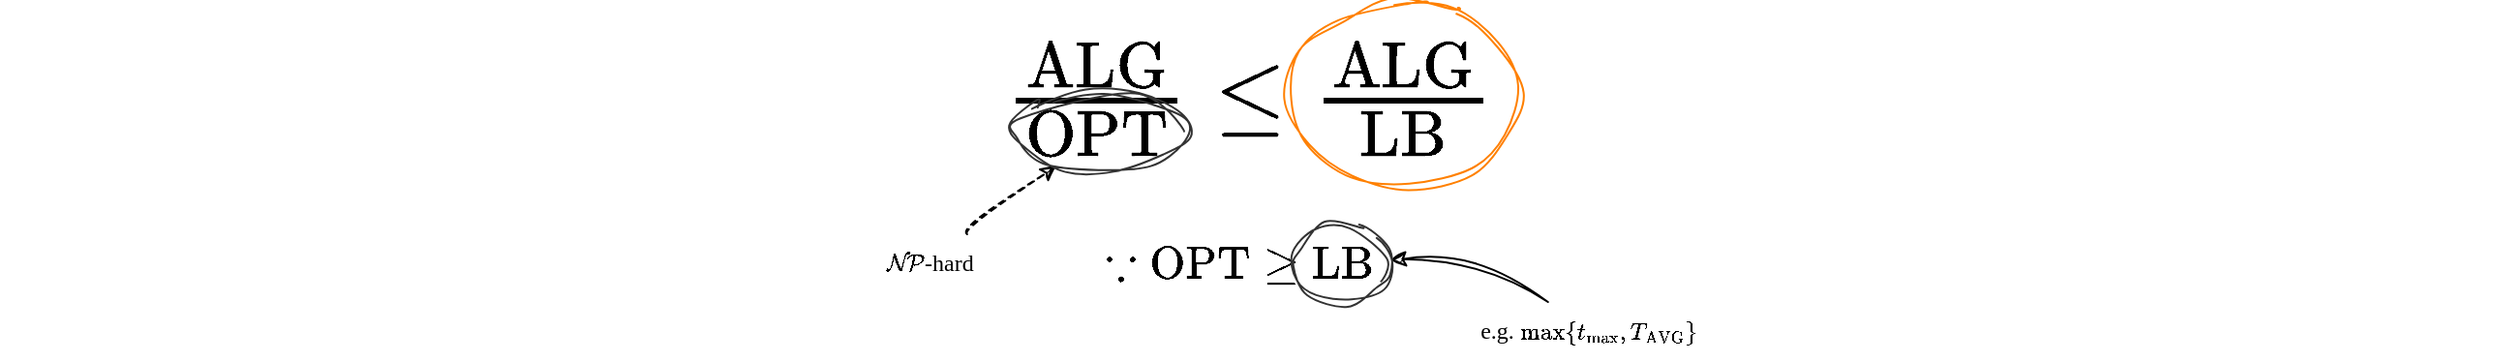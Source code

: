 <mxfile scale="4" border="0">
    <diagram id="QmoPaFsdlkHWeEuJfZWX" name="Page-1">
        <mxGraphModel dx="2111" dy="633" grid="1" gridSize="10" guides="1" tooltips="1" connect="1" arrows="1" fold="1" page="1" pageScale="1" pageWidth="1169" pageHeight="827" math="1" shadow="0">
            <root>
                <mxCell id="0"/>
                <mxCell id="1" parent="0"/>
                <mxCell id="2" value="&lt;font style=&quot;font-size: 40px;&quot;&gt;\(\frac{\textrm{ALG}}{\textrm{OPT}} \le \frac{\textrm{ALG}}{\textrm{LB}}\)&lt;/font&gt;" style="text;html=1;align=center;verticalAlign=middle;resizable=0;points=[];autosize=1;strokeColor=none;fillColor=none;fontSize=30;" vertex="1" parent="1">
                    <mxGeometry x="-235" y="270" width="1290" height="60" as="geometry"/>
                </mxCell>
                <mxCell id="5" style="edgeStyle=none;html=1;rounded=0;curved=1;sketch=1;curveFitting=1;jiggle=2;dashed=1;" edge="1" parent="1" source="4" target="9">
                    <mxGeometry relative="1" as="geometry">
                        <mxPoint x="300" y="340" as="targetPoint"/>
                    </mxGeometry>
                </mxCell>
                <mxCell id="4" value="&lt;font face=&quot;Comic Sans MS&quot;&gt;\(\mathcal{NP}\)-hard&lt;/font&gt;" style="text;html=1;align=center;verticalAlign=middle;resizable=0;points=[];autosize=1;strokeColor=none;fillColor=none;" vertex="1" parent="1">
                    <mxGeometry x="170" y="370" width="150" height="30" as="geometry"/>
                </mxCell>
                <mxCell id="6" value="&lt;font style=&quot;font-size: 20px;&quot;&gt;\(\because \textrm{OPT} \ge \textrm{LB}\)&lt;/font&gt;" style="text;html=1;align=center;verticalAlign=middle;resizable=0;points=[];autosize=1;strokeColor=none;fillColor=none;" vertex="1" parent="1">
                    <mxGeometry x="210" y="365" width="390" height="40" as="geometry"/>
                </mxCell>
                <mxCell id="8" value="" style="ellipse;whiteSpace=wrap;html=1;sketch=1;curveFitting=1;jiggle=2;fillColor=none;strokeColor=#FF8000;" vertex="1" parent="1">
                    <mxGeometry x="430" y="250" width="120" height="95" as="geometry"/>
                </mxCell>
                <mxCell id="9" value="" style="ellipse;whiteSpace=wrap;html=1;sketch=1;curveFitting=1;jiggle=2;fillColor=none;strokeColor=#333333;" vertex="1" parent="1">
                    <mxGeometry x="288" y="297" width="90" height="40" as="geometry"/>
                </mxCell>
                <mxCell id="12" style="edgeStyle=none;html=1;sketch=1;curveFitting=1;jiggle=2;rounded=0;curved=1;" edge="1" parent="1" source="10" target="11">
                    <mxGeometry relative="1" as="geometry">
                        <Array as="points">
                            <mxPoint x="530" y="380"/>
                        </Array>
                    </mxGeometry>
                </mxCell>
                <mxCell id="10" value="&lt;font face=&quot;Comic Sans MS&quot;&gt;e.g. \(\max\{t_{\textrm{max}}, T_{\textrm{AVG}}\}\)&lt;/font&gt;" style="text;html=1;align=center;verticalAlign=middle;resizable=0;points=[];autosize=1;strokeColor=none;fillColor=none;" vertex="1" parent="1">
                    <mxGeometry x="420" y="405" width="330" height="30" as="geometry"/>
                </mxCell>
                <mxCell id="11" value="" style="ellipse;whiteSpace=wrap;html=1;sketch=1;curveFitting=1;jiggle=2;fillColor=none;strokeColor=#333333;" vertex="1" parent="1">
                    <mxGeometry x="433" y="365" width="50" height="40" as="geometry"/>
                </mxCell>
            </root>
        </mxGraphModel>
    </diagram>
</mxfile>
